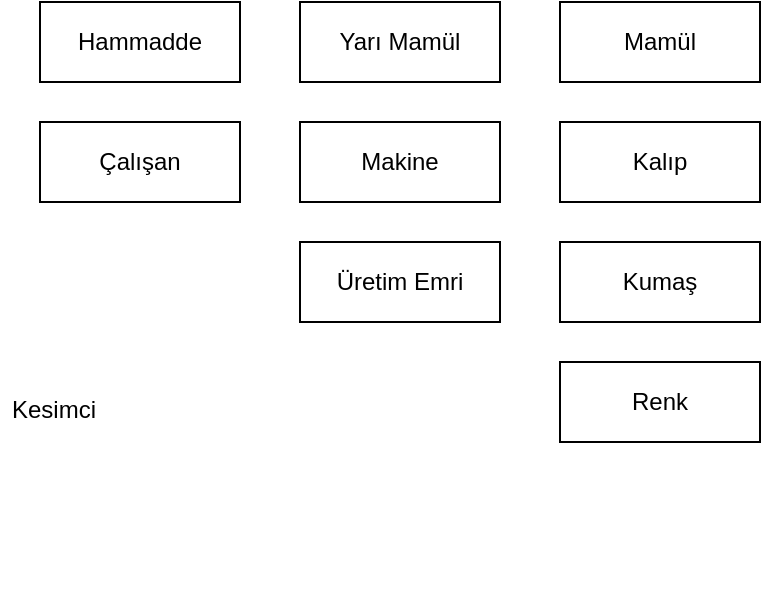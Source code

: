 <mxfile version="14.5.0" type="device"><diagram id="W0_VaMFPypux91N-XE_L" name="Page-1"><mxGraphModel dx="813" dy="452" grid="1" gridSize="10" guides="1" tooltips="1" connect="1" arrows="1" fold="1" page="1" pageScale="1" pageWidth="827" pageHeight="1169" math="0" shadow="0"><root><mxCell id="0"/><mxCell id="1" parent="0"/><mxCell id="f1onpfvDh36uLN85sbtd-1" value="Hammadde" style="whiteSpace=wrap;html=1;align=center;" vertex="1" parent="1"><mxGeometry x="90" y="330" width="100" height="40" as="geometry"/></mxCell><mxCell id="f1onpfvDh36uLN85sbtd-2" value="Yarı Mamül" style="whiteSpace=wrap;html=1;align=center;" vertex="1" parent="1"><mxGeometry x="220" y="330" width="100" height="40" as="geometry"/></mxCell><mxCell id="f1onpfvDh36uLN85sbtd-3" value="Mamül" style="whiteSpace=wrap;html=1;align=center;" vertex="1" parent="1"><mxGeometry x="350" y="330" width="100" height="40" as="geometry"/></mxCell><mxCell id="f1onpfvDh36uLN85sbtd-4" value="Makine" style="whiteSpace=wrap;html=1;align=center;" vertex="1" parent="1"><mxGeometry x="220" y="390" width="100" height="40" as="geometry"/></mxCell><mxCell id="f1onpfvDh36uLN85sbtd-5" value="Çalışan" style="whiteSpace=wrap;html=1;align=center;" vertex="1" parent="1"><mxGeometry x="90" y="390" width="100" height="40" as="geometry"/></mxCell><mxCell id="f1onpfvDh36uLN85sbtd-7" value="Kalıp" style="whiteSpace=wrap;html=1;align=center;" vertex="1" parent="1"><mxGeometry x="350" y="390" width="100" height="40" as="geometry"/></mxCell><mxCell id="f1onpfvDh36uLN85sbtd-8" value="Üretim Emri" style="whiteSpace=wrap;html=1;align=center;" vertex="1" parent="1"><mxGeometry x="220" y="450" width="100" height="40" as="geometry"/></mxCell><mxCell id="f1onpfvDh36uLN85sbtd-9" value="Kesimci&#xA;" style="text;strokeColor=none;fillColor=none;spacingLeft=4;spacingRight=4;overflow=hidden;rotatable=0;points=[[0,0.5],[1,0.5]];portConstraint=eastwest;fontSize=12;" vertex="1" parent="1"><mxGeometry x="70" y="520" width="60" height="110" as="geometry"/></mxCell><mxCell id="f1onpfvDh36uLN85sbtd-10" value="&lt;div align=&quot;center&quot;&gt;Kumaş&lt;/div&gt;" style="whiteSpace=wrap;html=1;align=center;" vertex="1" parent="1"><mxGeometry x="350" y="450" width="100" height="40" as="geometry"/></mxCell><mxCell id="f1onpfvDh36uLN85sbtd-11" value="Renk" style="whiteSpace=wrap;html=1;align=center;" vertex="1" parent="1"><mxGeometry x="350" y="510" width="100" height="40" as="geometry"/></mxCell></root></mxGraphModel></diagram></mxfile>